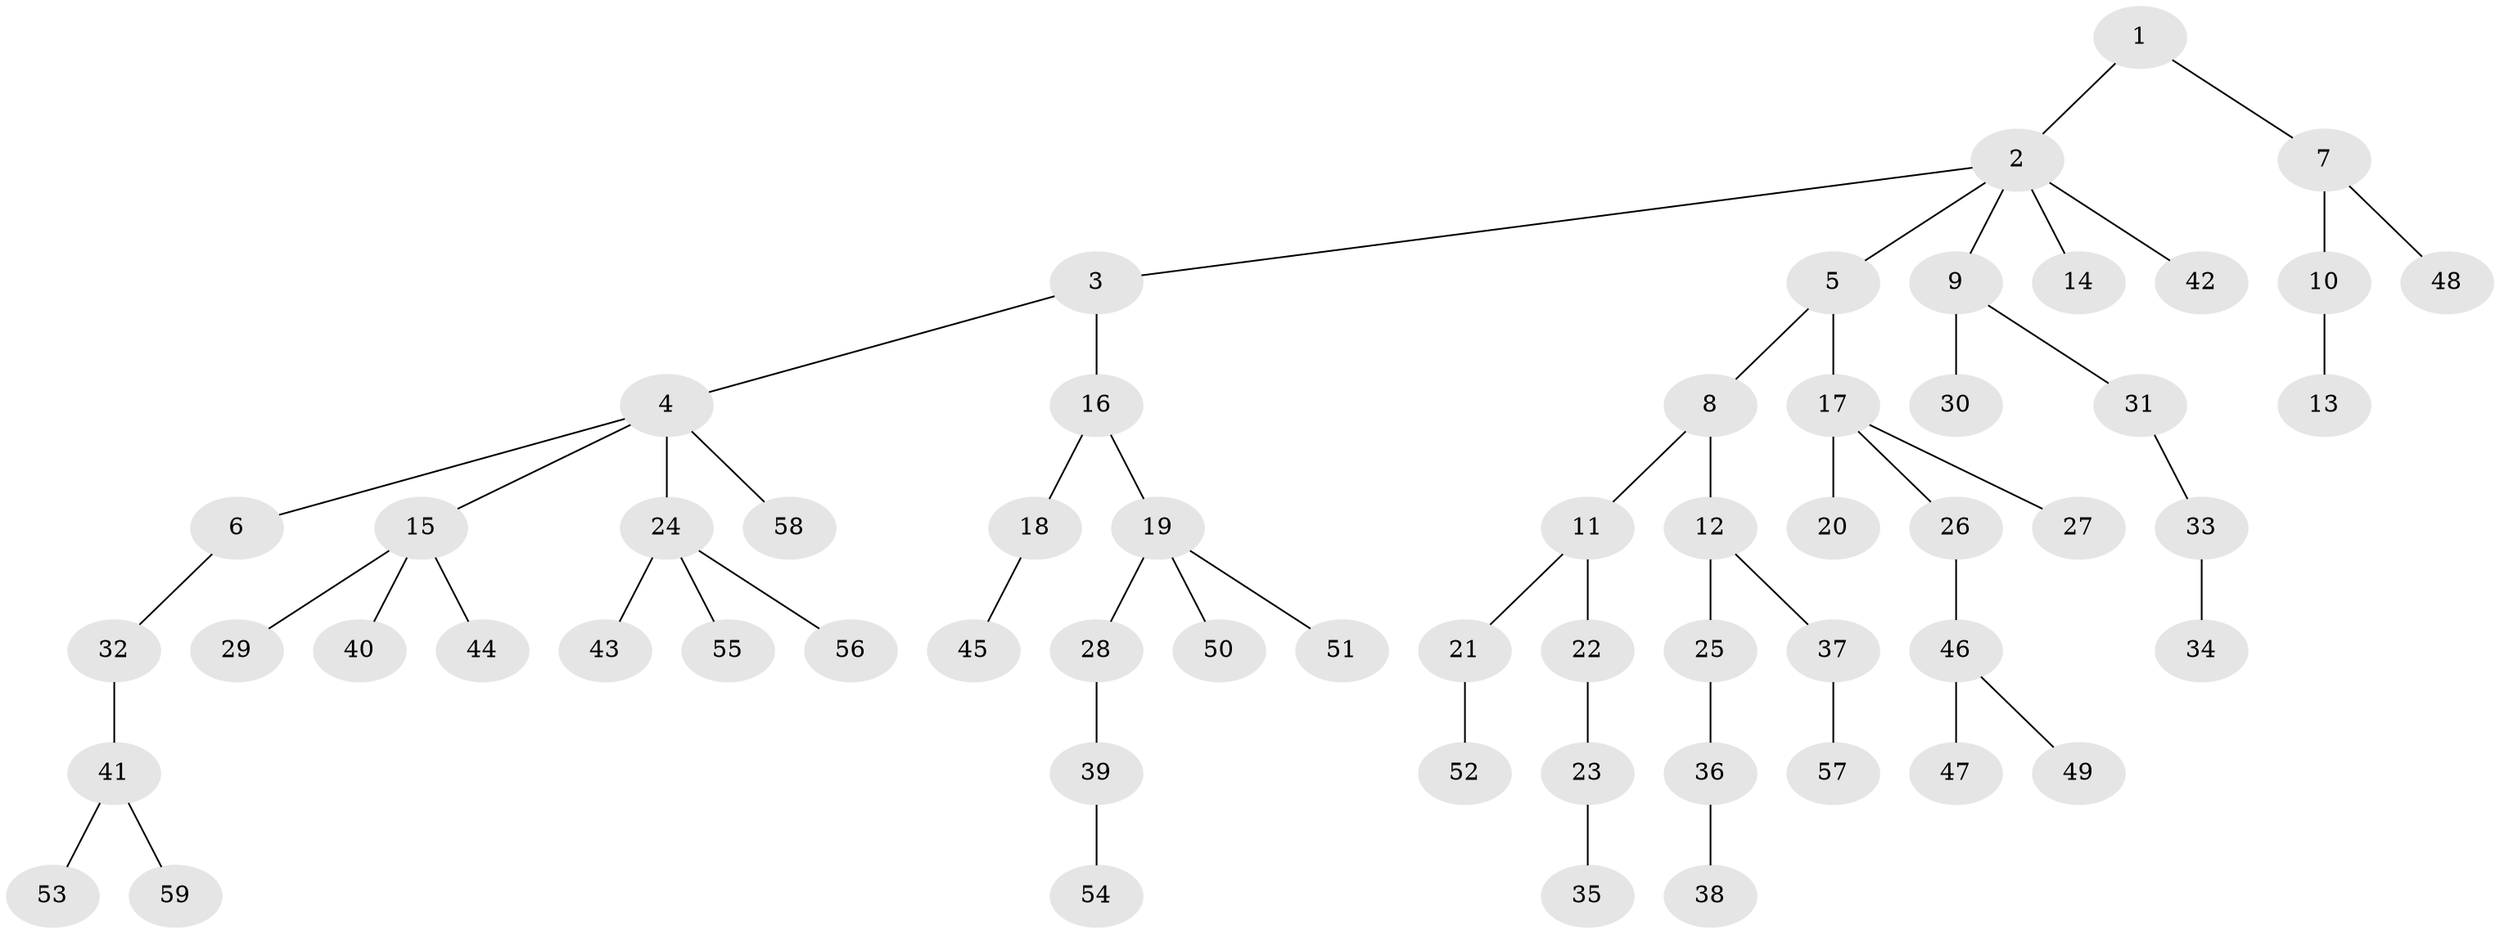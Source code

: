 // Generated by graph-tools (version 1.1) at 2025/53/03/09/25 04:53:32]
// undirected, 59 vertices, 58 edges
graph export_dot {
graph [start="1"]
  node [color=gray90,style=filled];
  1;
  2;
  3;
  4;
  5;
  6;
  7;
  8;
  9;
  10;
  11;
  12;
  13;
  14;
  15;
  16;
  17;
  18;
  19;
  20;
  21;
  22;
  23;
  24;
  25;
  26;
  27;
  28;
  29;
  30;
  31;
  32;
  33;
  34;
  35;
  36;
  37;
  38;
  39;
  40;
  41;
  42;
  43;
  44;
  45;
  46;
  47;
  48;
  49;
  50;
  51;
  52;
  53;
  54;
  55;
  56;
  57;
  58;
  59;
  1 -- 2;
  1 -- 7;
  2 -- 3;
  2 -- 5;
  2 -- 9;
  2 -- 14;
  2 -- 42;
  3 -- 4;
  3 -- 16;
  4 -- 6;
  4 -- 15;
  4 -- 24;
  4 -- 58;
  5 -- 8;
  5 -- 17;
  6 -- 32;
  7 -- 10;
  7 -- 48;
  8 -- 11;
  8 -- 12;
  9 -- 30;
  9 -- 31;
  10 -- 13;
  11 -- 21;
  11 -- 22;
  12 -- 25;
  12 -- 37;
  15 -- 29;
  15 -- 40;
  15 -- 44;
  16 -- 18;
  16 -- 19;
  17 -- 20;
  17 -- 26;
  17 -- 27;
  18 -- 45;
  19 -- 28;
  19 -- 50;
  19 -- 51;
  21 -- 52;
  22 -- 23;
  23 -- 35;
  24 -- 43;
  24 -- 55;
  24 -- 56;
  25 -- 36;
  26 -- 46;
  28 -- 39;
  31 -- 33;
  32 -- 41;
  33 -- 34;
  36 -- 38;
  37 -- 57;
  39 -- 54;
  41 -- 53;
  41 -- 59;
  46 -- 47;
  46 -- 49;
}

